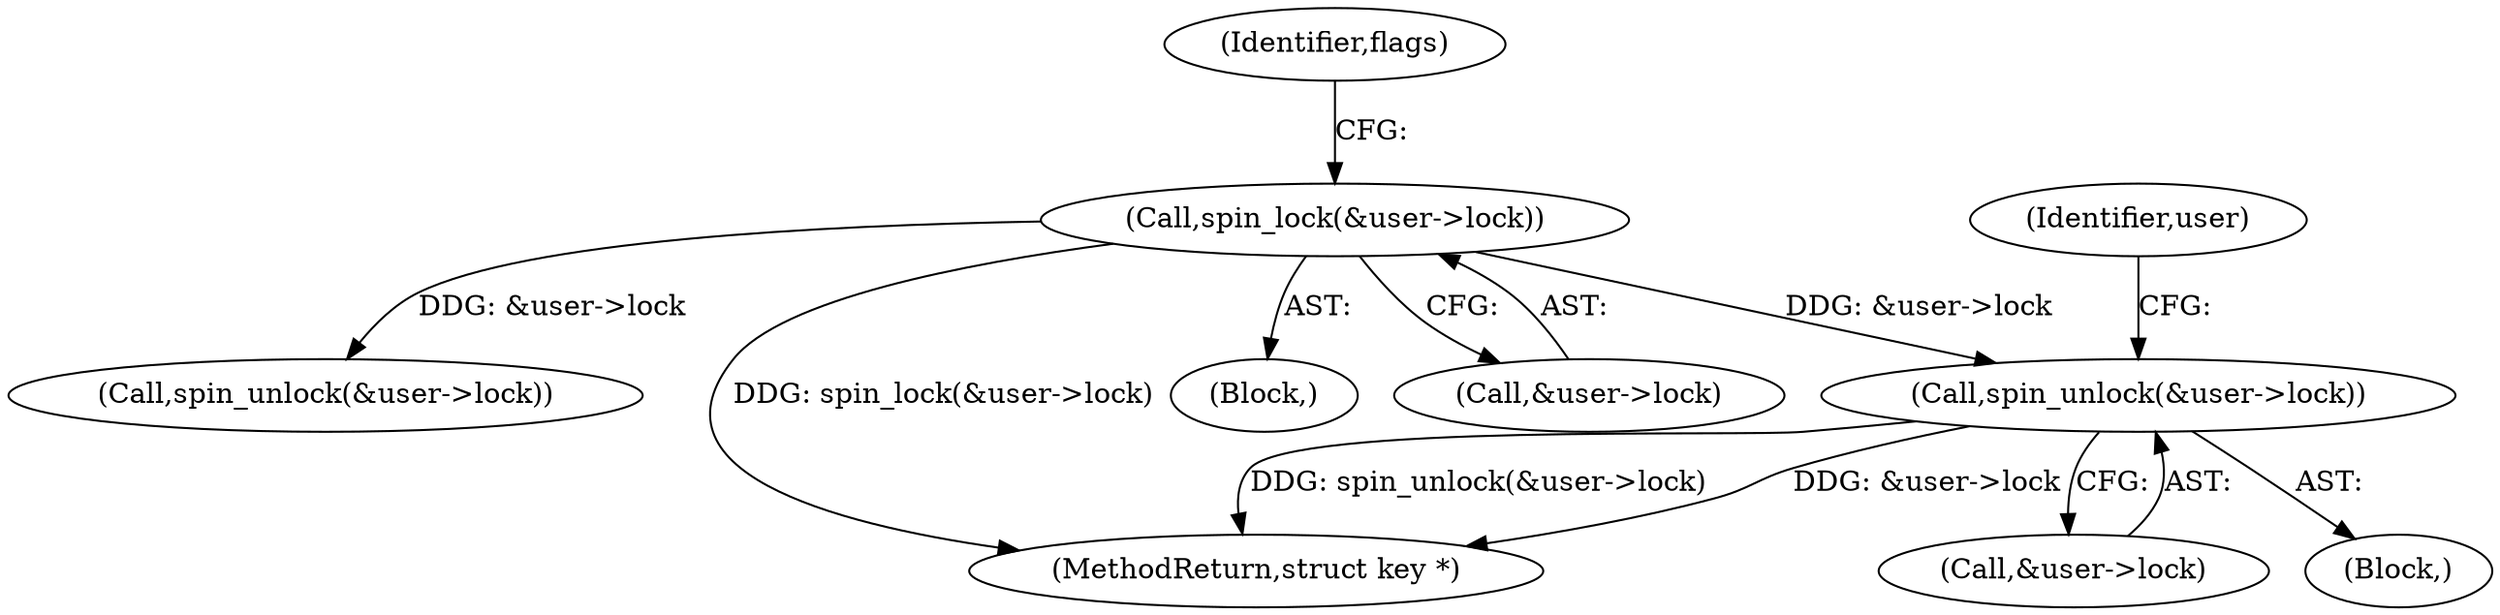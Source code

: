 digraph "0_linux_237bbd29f7a049d310d907f4b2716a7feef9abf3@pointer" {
"1000492" [label="(Call,spin_unlock(&user->lock))"];
"1000200" [label="(Call,spin_lock(&user->lock))"];
"1000498" [label="(Identifier,user)"];
"1000247" [label="(Call,spin_unlock(&user->lock))"];
"1000505" [label="(MethodReturn,struct key *)"];
"1000492" [label="(Call,spin_unlock(&user->lock))"];
"1000181" [label="(Block,)"];
"1000493" [label="(Call,&user->lock)"];
"1000200" [label="(Call,spin_lock(&user->lock))"];
"1000201" [label="(Call,&user->lock)"];
"1000208" [label="(Identifier,flags)"];
"1000114" [label="(Block,)"];
"1000492" -> "1000114"  [label="AST: "];
"1000492" -> "1000493"  [label="CFG: "];
"1000493" -> "1000492"  [label="AST: "];
"1000498" -> "1000492"  [label="CFG: "];
"1000492" -> "1000505"  [label="DDG: &user->lock"];
"1000492" -> "1000505"  [label="DDG: spin_unlock(&user->lock)"];
"1000200" -> "1000492"  [label="DDG: &user->lock"];
"1000200" -> "1000181"  [label="AST: "];
"1000200" -> "1000201"  [label="CFG: "];
"1000201" -> "1000200"  [label="AST: "];
"1000208" -> "1000200"  [label="CFG: "];
"1000200" -> "1000505"  [label="DDG: spin_lock(&user->lock)"];
"1000200" -> "1000247"  [label="DDG: &user->lock"];
}
